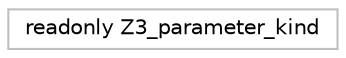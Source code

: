 digraph "Graphical Class Hierarchy"
{
 // LATEX_PDF_SIZE
  edge [fontname="Helvetica",fontsize="10",labelfontname="Helvetica",labelfontsize="10"];
  node [fontname="Helvetica",fontsize="10",shape=record];
  rankdir="LR";
  Node0 [label="readonly Z3_parameter_kind",height=0.2,width=0.4,color="grey75", fillcolor="white", style="filled",tooltip=" "];
}
